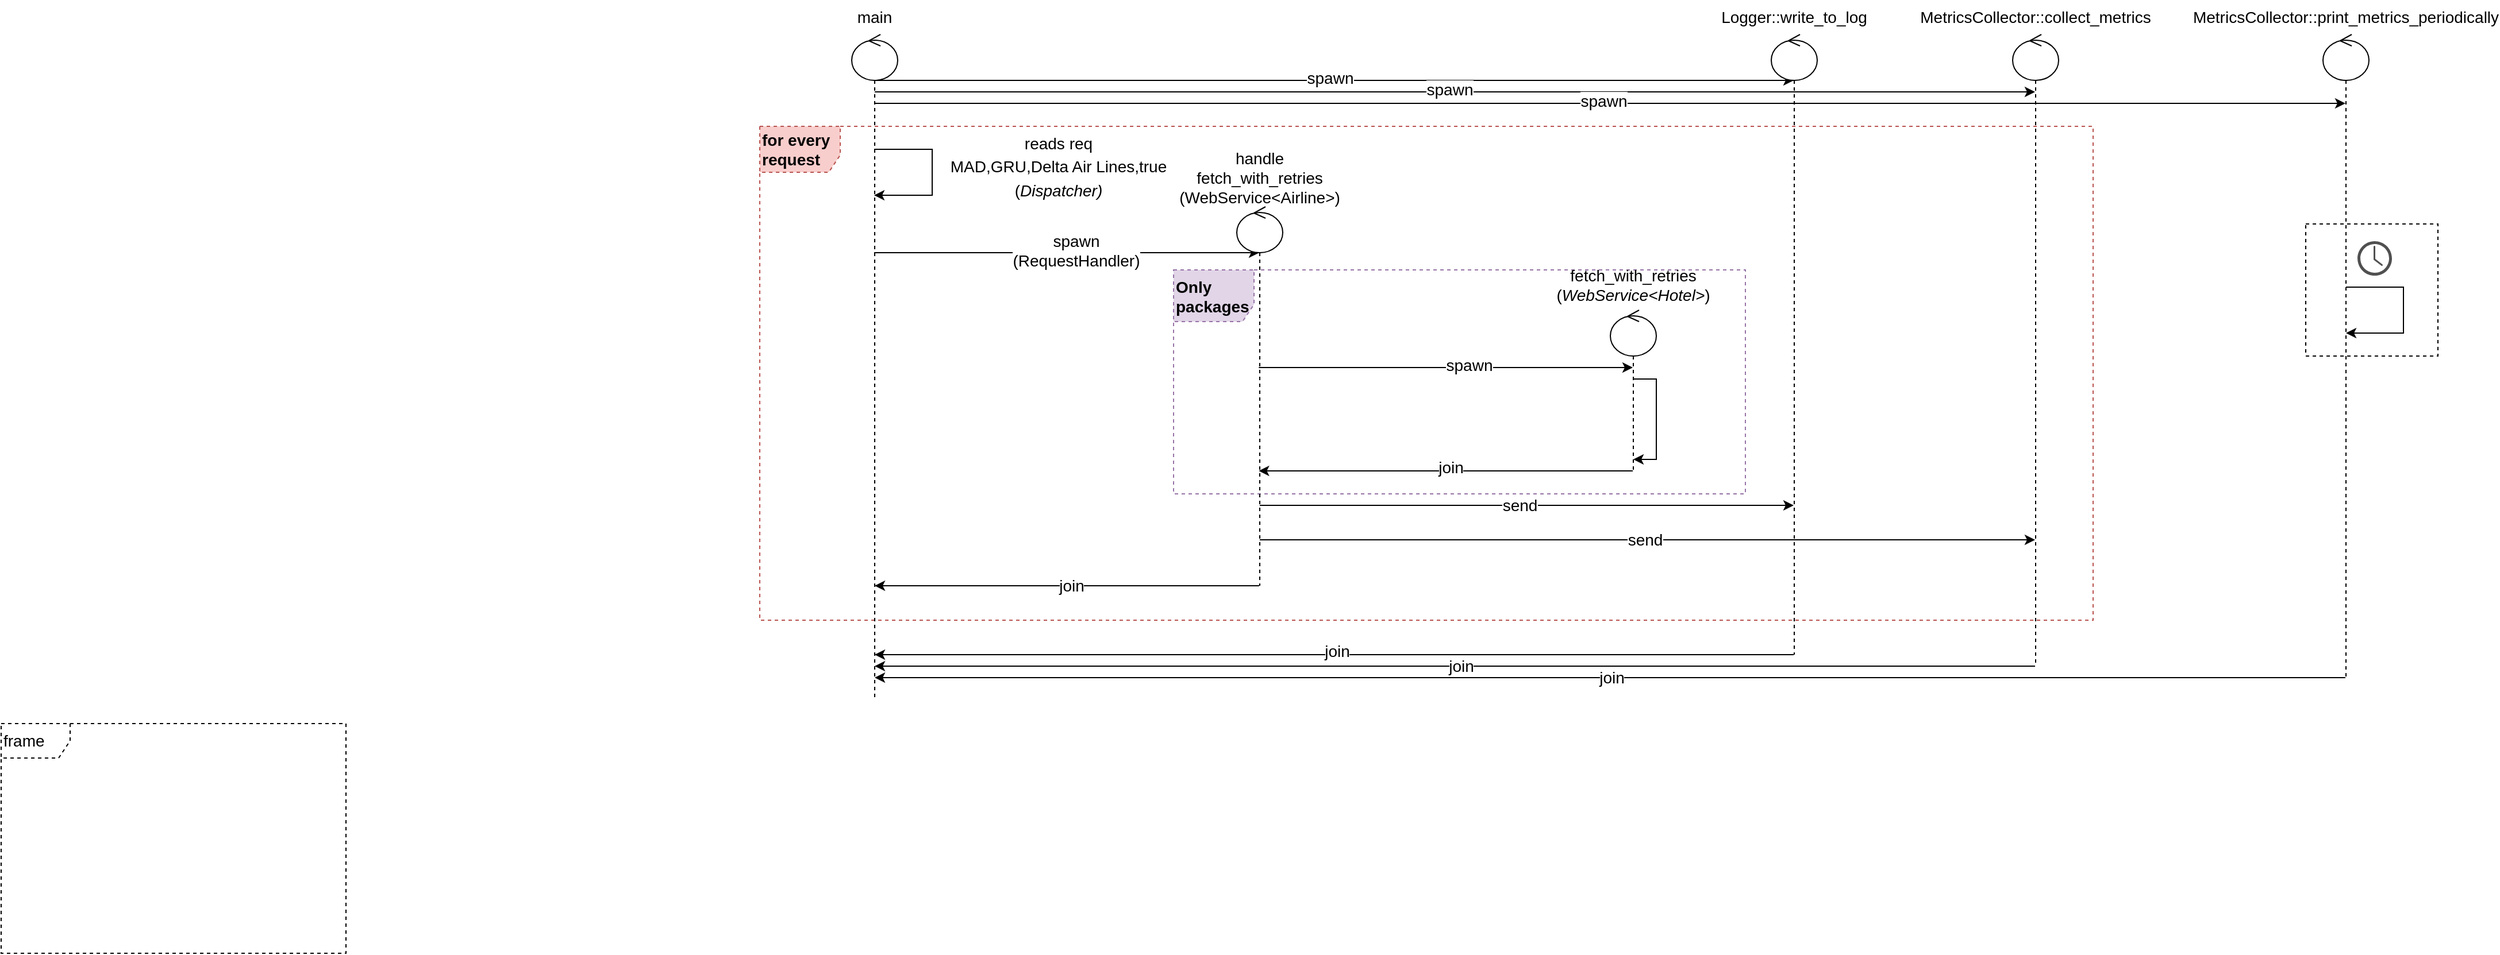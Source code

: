 <mxfile version="15.5.5" type="device"><diagram id="pouSVKaPV53gmPUVS0xP" name="Page-1"><mxGraphModel dx="2751" dy="995" grid="1" gridSize="10" guides="1" tooltips="1" connect="1" arrows="1" fold="1" page="1" pageScale="1" pageWidth="850" pageHeight="1100" math="0" shadow="0"><root><mxCell id="0"/><mxCell id="1" parent="0"/><mxCell id="b7se1sGUwIbFwqI6_bRM-95" value="&lt;b style=&quot;text-align: center&quot;&gt;for every request&lt;/b&gt;" style="shape=umlFrame;whiteSpace=wrap;html=1;dashed=1;fontSize=14;align=left;width=70;height=40;fillColor=#f8cecc;strokeColor=#b85450;" vertex="1" parent="1"><mxGeometry x="-10" y="180" width="1160" height="430" as="geometry"/></mxCell><mxCell id="b7se1sGUwIbFwqI6_bRM-96" value="&lt;b&gt;Only packages&lt;/b&gt;" style="shape=umlFrame;whiteSpace=wrap;html=1;dashed=1;fontSize=14;align=left;width=70;height=45;fillColor=#e1d5e7;strokeColor=#9673a6;" vertex="1" parent="1"><mxGeometry x="350" y="305" width="497.5" height="195" as="geometry"/></mxCell><mxCell id="b7se1sGUwIbFwqI6_bRM-94" value="frame" style="shape=umlFrame;whiteSpace=wrap;html=1;dashed=1;fontSize=14;align=left;" vertex="1" parent="1"><mxGeometry x="-670" y="700" width="300" height="200" as="geometry"/></mxCell><mxCell id="b7se1sGUwIbFwqI6_bRM-72" value="" style="rounded=0;whiteSpace=wrap;html=1;fontSize=14;align=left;dashed=1;" vertex="1" parent="1"><mxGeometry x="1335" y="265" width="115" height="115" as="geometry"/></mxCell><mxCell id="b7se1sGUwIbFwqI6_bRM-32" style="edgeStyle=none;rounded=0;orthogonalLoop=1;jettySize=auto;html=1;fontSize=17;" edge="1" parent="1"><mxGeometry relative="1" as="geometry"><mxPoint x="89.5" y="240" as="targetPoint"/><mxPoint x="89.5" y="200" as="sourcePoint"/><Array as="points"><mxPoint x="140" y="200"/><mxPoint x="140" y="200"/><mxPoint x="140" y="240"/><mxPoint x="110" y="240"/></Array></mxGeometry></mxCell><mxCell id="b7se1sGUwIbFwqI6_bRM-36" style="edgeStyle=none;rounded=0;orthogonalLoop=1;jettySize=auto;html=1;fontSize=14;" edge="1" parent="1" target="b7se1sGUwIbFwqI6_bRM-35"><mxGeometry relative="1" as="geometry"><mxPoint x="89.5" y="290" as="sourcePoint"/><Array as="points"><mxPoint x="240" y="290"/></Array></mxGeometry></mxCell><mxCell id="b7se1sGUwIbFwqI6_bRM-97" value="spawn&lt;br&gt;(RequestHandler)" style="edgeLabel;html=1;align=center;verticalAlign=middle;resizable=0;points=[];fontSize=14;" vertex="1" connectable="0" parent="b7se1sGUwIbFwqI6_bRM-36"><mxGeometry x="0.048" y="2" relative="1" as="geometry"><mxPoint as="offset"/></mxGeometry></mxCell><mxCell id="b7se1sGUwIbFwqI6_bRM-54" style="edgeStyle=none;rounded=0;orthogonalLoop=1;jettySize=auto;html=1;fontSize=14;" edge="1" parent="1" source="b7se1sGUwIbFwqI6_bRM-30" target="b7se1sGUwIbFwqI6_bRM-52"><mxGeometry relative="1" as="geometry"><mxPoint x="870" y="140" as="targetPoint"/><Array as="points"><mxPoint x="530" y="140"/></Array></mxGeometry></mxCell><mxCell id="b7se1sGUwIbFwqI6_bRM-55" value="spawn" style="edgeLabel;html=1;align=center;verticalAlign=middle;resizable=0;points=[];fontSize=14;" vertex="1" connectable="0" parent="b7se1sGUwIbFwqI6_bRM-54"><mxGeometry x="-0.009" y="2" relative="1" as="geometry"><mxPoint as="offset"/></mxGeometry></mxCell><mxCell id="b7se1sGUwIbFwqI6_bRM-30" value="" style="shape=umlLifeline;participant=umlControl;perimeter=lifelinePerimeter;whiteSpace=wrap;html=1;container=1;collapsible=0;recursiveResize=0;verticalAlign=top;spacingTop=36;outlineConnect=0;fontSize=17;" vertex="1" parent="1"><mxGeometry x="70" y="100" width="40" height="580" as="geometry"/></mxCell><mxCell id="b7se1sGUwIbFwqI6_bRM-33" value="&lt;font style=&quot;font-size: 14px&quot;&gt;reads req&lt;br&gt;MAD,GRU,Delta Air Lines,true&lt;br&gt;(&lt;i&gt;Dispatcher)&lt;/i&gt;&lt;/font&gt;" style="text;html=1;strokeColor=none;fillColor=none;align=center;verticalAlign=middle;whiteSpace=wrap;rounded=0;fontSize=17;" vertex="1" parent="1"><mxGeometry x="150" y="200" width="200" height="30" as="geometry"/></mxCell><mxCell id="b7se1sGUwIbFwqI6_bRM-79" style="edgeStyle=none;rounded=0;orthogonalLoop=1;jettySize=auto;html=1;fontSize=14;" edge="1" parent="1" source="b7se1sGUwIbFwqI6_bRM-35" target="b7se1sGUwIbFwqI6_bRM-52"><mxGeometry relative="1" as="geometry"><Array as="points"><mxPoint x="670" y="510"/></Array></mxGeometry></mxCell><mxCell id="b7se1sGUwIbFwqI6_bRM-80" value="send" style="edgeLabel;html=1;align=center;verticalAlign=middle;resizable=0;points=[];fontSize=14;" vertex="1" connectable="0" parent="b7se1sGUwIbFwqI6_bRM-79"><mxGeometry x="-0.06" relative="1" as="geometry"><mxPoint x="7" as="offset"/></mxGeometry></mxCell><mxCell id="b7se1sGUwIbFwqI6_bRM-81" style="edgeStyle=none;rounded=0;orthogonalLoop=1;jettySize=auto;html=1;fontSize=14;" edge="1" parent="1" source="b7se1sGUwIbFwqI6_bRM-35" target="b7se1sGUwIbFwqI6_bRM-53"><mxGeometry relative="1" as="geometry"><Array as="points"><mxPoint x="760" y="540"/></Array></mxGeometry></mxCell><mxCell id="b7se1sGUwIbFwqI6_bRM-82" value="send" style="edgeLabel;html=1;align=center;verticalAlign=middle;resizable=0;points=[];fontSize=14;" vertex="1" connectable="0" parent="b7se1sGUwIbFwqI6_bRM-81"><mxGeometry x="-0.095" y="2" relative="1" as="geometry"><mxPoint x="30" y="2" as="offset"/></mxGeometry></mxCell><mxCell id="b7se1sGUwIbFwqI6_bRM-83" style="edgeStyle=none;rounded=0;orthogonalLoop=1;jettySize=auto;html=1;fontSize=14;" edge="1" parent="1" source="b7se1sGUwIbFwqI6_bRM-35" target="b7se1sGUwIbFwqI6_bRM-30"><mxGeometry relative="1" as="geometry"><Array as="points"><mxPoint x="270" y="580"/></Array></mxGeometry></mxCell><mxCell id="b7se1sGUwIbFwqI6_bRM-84" value="join" style="edgeLabel;html=1;align=center;verticalAlign=middle;resizable=0;points=[];fontSize=14;" vertex="1" connectable="0" parent="b7se1sGUwIbFwqI6_bRM-83"><mxGeometry x="-0.298" y="-1" relative="1" as="geometry"><mxPoint x="-46" y="1" as="offset"/></mxGeometry></mxCell><mxCell id="b7se1sGUwIbFwqI6_bRM-35" value="" style="shape=umlLifeline;participant=umlControl;perimeter=lifelinePerimeter;whiteSpace=wrap;html=1;container=1;collapsible=0;recursiveResize=0;verticalAlign=top;spacingTop=36;outlineConnect=0;fontSize=17;" vertex="1" parent="1"><mxGeometry x="405" y="250" width="40" height="330" as="geometry"/></mxCell><mxCell id="b7se1sGUwIbFwqI6_bRM-40" value="handle&lt;br&gt;fetch_with_retries&lt;br&gt;(WebService&amp;lt;Airline&amp;gt;)" style="text;html=1;strokeColor=none;fillColor=none;align=center;verticalAlign=middle;whiteSpace=wrap;rounded=0;fontSize=14;" vertex="1" parent="1"><mxGeometry x="395" y="210" width="60" height="30" as="geometry"/></mxCell><mxCell id="b7se1sGUwIbFwqI6_bRM-50" style="edgeStyle=none;rounded=0;orthogonalLoop=1;jettySize=auto;html=1;fontSize=14;" edge="1" parent="1" source="b7se1sGUwIbFwqI6_bRM-44"><mxGeometry relative="1" as="geometry"><mxPoint x="424.167" y="480" as="targetPoint"/><Array as="points"><mxPoint x="590" y="480"/></Array></mxGeometry></mxCell><mxCell id="b7se1sGUwIbFwqI6_bRM-51" value="join" style="edgeLabel;html=1;align=center;verticalAlign=middle;resizable=0;points=[];fontSize=14;" vertex="1" connectable="0" parent="b7se1sGUwIbFwqI6_bRM-50"><mxGeometry x="-0.197" y="-3" relative="1" as="geometry"><mxPoint x="-28" as="offset"/></mxGeometry></mxCell><mxCell id="b7se1sGUwIbFwqI6_bRM-44" value="" style="shape=umlLifeline;participant=umlControl;perimeter=lifelinePerimeter;whiteSpace=wrap;html=1;container=1;collapsible=0;recursiveResize=0;verticalAlign=top;spacingTop=36;outlineConnect=0;fontSize=17;" vertex="1" parent="1"><mxGeometry x="730" y="340" width="40" height="140" as="geometry"/></mxCell><mxCell id="b7se1sGUwIbFwqI6_bRM-45" value="fetch_with_retries&lt;br&gt;(&lt;i&gt;WebService&amp;lt;Hotel&amp;gt;&lt;/i&gt;)" style="text;html=1;strokeColor=none;fillColor=none;align=center;verticalAlign=middle;whiteSpace=wrap;rounded=0;fontSize=14;" vertex="1" parent="1"><mxGeometry x="720" y="302.5" width="60" height="30" as="geometry"/></mxCell><mxCell id="b7se1sGUwIbFwqI6_bRM-46" style="edgeStyle=none;rounded=0;orthogonalLoop=1;jettySize=auto;html=1;fontSize=14;" edge="1" parent="1" target="b7se1sGUwIbFwqI6_bRM-44"><mxGeometry relative="1" as="geometry"><mxPoint x="599.5" y="390" as="targetPoint"/><mxPoint x="424.167" y="390" as="sourcePoint"/><Array as="points"><mxPoint x="520" y="390"/></Array></mxGeometry></mxCell><mxCell id="b7se1sGUwIbFwqI6_bRM-47" value="spawn" style="edgeLabel;html=1;align=center;verticalAlign=middle;resizable=0;points=[];fontSize=14;" vertex="1" connectable="0" parent="b7se1sGUwIbFwqI6_bRM-46"><mxGeometry x="0.218" y="2" relative="1" as="geometry"><mxPoint x="-15" as="offset"/></mxGeometry></mxCell><mxCell id="b7se1sGUwIbFwqI6_bRM-75" style="edgeStyle=none;rounded=0;orthogonalLoop=1;jettySize=auto;html=1;fontSize=14;" edge="1" parent="1" source="b7se1sGUwIbFwqI6_bRM-52" target="b7se1sGUwIbFwqI6_bRM-30"><mxGeometry relative="1" as="geometry"><Array as="points"><mxPoint x="520" y="640"/></Array></mxGeometry></mxCell><mxCell id="b7se1sGUwIbFwqI6_bRM-76" value="join" style="edgeLabel;html=1;align=center;verticalAlign=middle;resizable=0;points=[];fontSize=14;" vertex="1" connectable="0" parent="b7se1sGUwIbFwqI6_bRM-75"><mxGeometry x="0.026" y="-3" relative="1" as="geometry"><mxPoint x="12" as="offset"/></mxGeometry></mxCell><mxCell id="b7se1sGUwIbFwqI6_bRM-52" value="" style="shape=umlLifeline;participant=umlControl;perimeter=lifelinePerimeter;whiteSpace=wrap;html=1;container=1;collapsible=0;recursiveResize=0;verticalAlign=top;spacingTop=36;outlineConnect=0;fontSize=17;" vertex="1" parent="1"><mxGeometry x="870" y="100" width="40" height="540" as="geometry"/></mxCell><mxCell id="b7se1sGUwIbFwqI6_bRM-73" style="edgeStyle=none;rounded=0;orthogonalLoop=1;jettySize=auto;html=1;fontSize=14;" edge="1" parent="1" source="b7se1sGUwIbFwqI6_bRM-53" target="b7se1sGUwIbFwqI6_bRM-30"><mxGeometry relative="1" as="geometry"><Array as="points"><mxPoint x="600" y="650"/></Array></mxGeometry></mxCell><mxCell id="b7se1sGUwIbFwqI6_bRM-74" value="join" style="edgeLabel;html=1;align=center;verticalAlign=middle;resizable=0;points=[];fontSize=14;" vertex="1" connectable="0" parent="b7se1sGUwIbFwqI6_bRM-73"><mxGeometry x="-0.062" y="-2" relative="1" as="geometry"><mxPoint x="-26" y="2" as="offset"/></mxGeometry></mxCell><mxCell id="b7se1sGUwIbFwqI6_bRM-53" value="" style="shape=umlLifeline;participant=umlControl;perimeter=lifelinePerimeter;whiteSpace=wrap;html=1;container=1;collapsible=0;recursiveResize=0;verticalAlign=top;spacingTop=36;outlineConnect=0;fontSize=17;" vertex="1" parent="1"><mxGeometry x="1080" y="100" width="40" height="550" as="geometry"/></mxCell><mxCell id="b7se1sGUwIbFwqI6_bRM-56" style="edgeStyle=none;rounded=0;orthogonalLoop=1;jettySize=auto;html=1;fontSize=14;" edge="1" parent="1" source="b7se1sGUwIbFwqI6_bRM-30" target="b7se1sGUwIbFwqI6_bRM-53"><mxGeometry relative="1" as="geometry"><mxPoint x="909.5" y="150" as="targetPoint"/><mxPoint x="99.5" y="150" as="sourcePoint"/><Array as="points"><mxPoint x="540" y="150"/></Array></mxGeometry></mxCell><mxCell id="b7se1sGUwIbFwqI6_bRM-57" value="spawn" style="edgeLabel;html=1;align=center;verticalAlign=middle;resizable=0;points=[];fontSize=14;" vertex="1" connectable="0" parent="b7se1sGUwIbFwqI6_bRM-56"><mxGeometry x="-0.009" y="2" relative="1" as="geometry"><mxPoint as="offset"/></mxGeometry></mxCell><mxCell id="b7se1sGUwIbFwqI6_bRM-58" value="main" style="text;html=1;strokeColor=none;fillColor=none;align=center;verticalAlign=middle;whiteSpace=wrap;rounded=0;fontSize=14;" vertex="1" parent="1"><mxGeometry x="60" y="70" width="60" height="30" as="geometry"/></mxCell><mxCell id="b7se1sGUwIbFwqI6_bRM-59" value="Logger::write_to_log" style="text;html=1;strokeColor=none;fillColor=none;align=center;verticalAlign=middle;whiteSpace=wrap;rounded=0;fontSize=14;" vertex="1" parent="1"><mxGeometry x="860" y="70" width="60" height="30" as="geometry"/></mxCell><mxCell id="b7se1sGUwIbFwqI6_bRM-60" value="MetricsCollector::collect_metrics" style="text;html=1;strokeColor=none;fillColor=none;align=center;verticalAlign=middle;whiteSpace=wrap;rounded=0;fontSize=14;" vertex="1" parent="1"><mxGeometry x="1070" y="70" width="60" height="30" as="geometry"/></mxCell><mxCell id="b7se1sGUwIbFwqI6_bRM-61" style="edgeStyle=none;rounded=0;orthogonalLoop=1;jettySize=auto;html=1;fontSize=14;" edge="1" parent="1" source="b7se1sGUwIbFwqI6_bRM-30" target="b7se1sGUwIbFwqI6_bRM-66"><mxGeometry relative="1" as="geometry"><mxPoint x="1150" y="160" as="targetPoint"/><mxPoint x="99.5" y="160" as="sourcePoint"/><Array as="points"><mxPoint x="550" y="160"/></Array></mxGeometry></mxCell><mxCell id="b7se1sGUwIbFwqI6_bRM-62" value="spawn" style="edgeLabel;html=1;align=center;verticalAlign=middle;resizable=0;points=[];fontSize=14;" vertex="1" connectable="0" parent="b7se1sGUwIbFwqI6_bRM-61"><mxGeometry x="-0.009" y="2" relative="1" as="geometry"><mxPoint as="offset"/></mxGeometry></mxCell><mxCell id="b7se1sGUwIbFwqI6_bRM-77" style="edgeStyle=none;rounded=0;orthogonalLoop=1;jettySize=auto;html=1;fontSize=14;" edge="1" parent="1" source="b7se1sGUwIbFwqI6_bRM-66" target="b7se1sGUwIbFwqI6_bRM-30"><mxGeometry relative="1" as="geometry"><Array as="points"><mxPoint x="730" y="660"/></Array></mxGeometry></mxCell><mxCell id="b7se1sGUwIbFwqI6_bRM-78" value="join" style="edgeLabel;html=1;align=center;verticalAlign=middle;resizable=0;points=[];fontSize=14;" vertex="1" connectable="0" parent="b7se1sGUwIbFwqI6_bRM-77"><mxGeometry x="-0.074" relative="1" as="geometry"><mxPoint x="-46" as="offset"/></mxGeometry></mxCell><mxCell id="b7se1sGUwIbFwqI6_bRM-66" value="" style="shape=umlLifeline;participant=umlControl;perimeter=lifelinePerimeter;whiteSpace=wrap;html=1;container=1;collapsible=0;recursiveResize=0;verticalAlign=top;spacingTop=36;outlineConnect=0;fontSize=17;" vertex="1" parent="1"><mxGeometry x="1350" y="100" width="40" height="560" as="geometry"/></mxCell><mxCell id="b7se1sGUwIbFwqI6_bRM-67" value="MetricsCollector::print_metrics_periodically" style="text;html=1;strokeColor=none;fillColor=none;align=center;verticalAlign=middle;whiteSpace=wrap;rounded=0;fontSize=14;" vertex="1" parent="1"><mxGeometry x="1340" y="70" width="60" height="30" as="geometry"/></mxCell><mxCell id="b7se1sGUwIbFwqI6_bRM-69" value="" style="sketch=0;pointerEvents=1;shadow=0;dashed=0;html=1;strokeColor=none;fillColor=#505050;labelPosition=center;verticalLabelPosition=bottom;verticalAlign=top;outlineConnect=0;align=center;shape=mxgraph.office.concepts.clock;fontSize=14;" vertex="1" parent="1"><mxGeometry x="1380" y="280" width="30" height="30" as="geometry"/></mxCell><mxCell id="b7se1sGUwIbFwqI6_bRM-71" style="edgeStyle=none;rounded=0;orthogonalLoop=1;jettySize=auto;html=1;fontSize=17;" edge="1" parent="1" source="b7se1sGUwIbFwqI6_bRM-66" target="b7se1sGUwIbFwqI6_bRM-66"><mxGeometry relative="1" as="geometry"><mxPoint x="1450" y="360" as="targetPoint"/><mxPoint x="1450" y="320" as="sourcePoint"/><Array as="points"><mxPoint x="1420" y="320"/><mxPoint x="1420" y="360"/><mxPoint x="1410" y="360"/></Array></mxGeometry></mxCell><mxCell id="b7se1sGUwIbFwqI6_bRM-91" style="edgeStyle=none;rounded=0;orthogonalLoop=1;jettySize=auto;html=1;fontSize=14;" edge="1" parent="1" source="b7se1sGUwIbFwqI6_bRM-44" target="b7se1sGUwIbFwqI6_bRM-44"><mxGeometry relative="1" as="geometry"><Array as="points"><mxPoint x="770" y="400"/><mxPoint x="770" y="470"/></Array></mxGeometry></mxCell></root></mxGraphModel></diagram></mxfile>